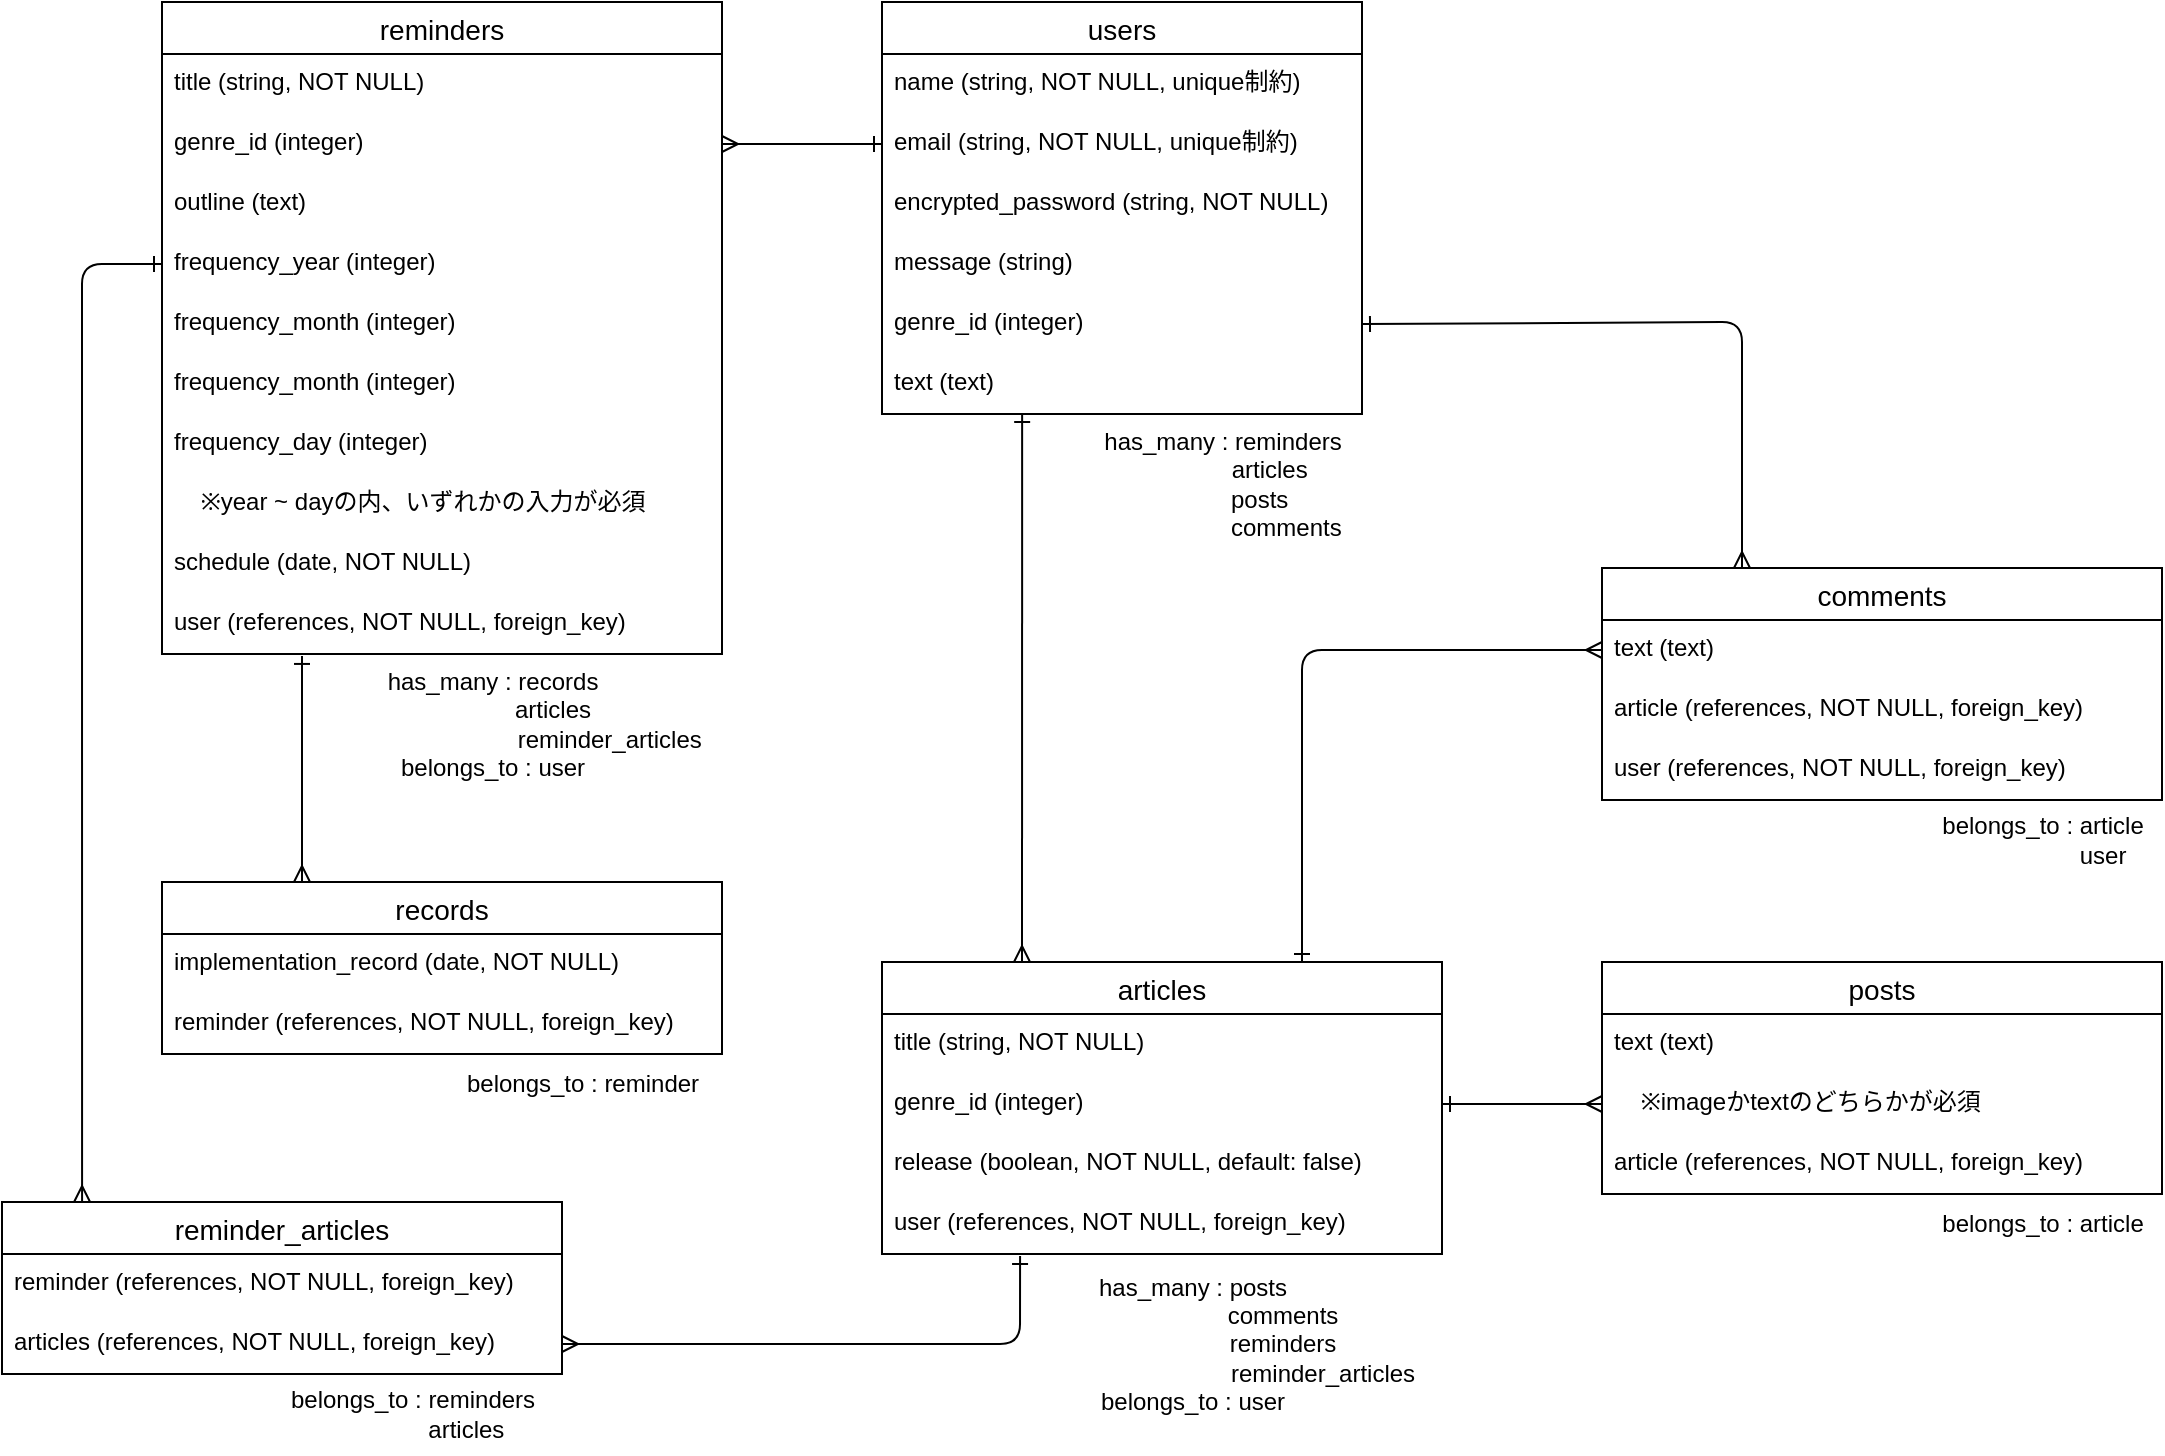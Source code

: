 <mxfile>
    <diagram id="UuWQRwbdioAtLxAUE_-z" name="ページ1">
        <mxGraphModel dx="1376" dy="787" grid="1" gridSize="10" guides="1" tooltips="1" connect="1" arrows="1" fold="1" page="1" pageScale="1" pageWidth="1169" pageHeight="1654" math="0" shadow="0">
            <root>
                <mxCell id="0"/>
                <mxCell id="1" parent="0"/>
                <mxCell id="15" value="users" style="swimlane;fontStyle=0;childLayout=stackLayout;horizontal=1;startSize=26;horizontalStack=0;resizeParent=1;resizeParentMax=0;resizeLast=0;collapsible=1;marginBottom=0;align=center;fontSize=14;" vertex="1" parent="1">
                    <mxGeometry x="480" y="40" width="240" height="206" as="geometry"/>
                </mxCell>
                <mxCell id="16" value="name (string, NOT NULL, unique制約)" style="text;strokeColor=none;fillColor=none;spacingLeft=4;spacingRight=4;overflow=hidden;rotatable=0;points=[[0,0.5],[1,0.5]];portConstraint=eastwest;fontSize=12;" vertex="1" parent="15">
                    <mxGeometry y="26" width="240" height="30" as="geometry"/>
                </mxCell>
                <mxCell id="20" value="email (string, NOT NULL, unique制約)" style="text;strokeColor=none;fillColor=none;spacingLeft=4;spacingRight=4;overflow=hidden;rotatable=0;points=[[0,0.5],[1,0.5]];portConstraint=eastwest;fontSize=12;" vertex="1" parent="15">
                    <mxGeometry y="56" width="240" height="30" as="geometry"/>
                </mxCell>
                <mxCell id="17" value="encrypted_password (string, NOT NULL)" style="text;strokeColor=none;fillColor=none;spacingLeft=4;spacingRight=4;overflow=hidden;rotatable=0;points=[[0,0.5],[1,0.5]];portConstraint=eastwest;fontSize=12;" vertex="1" parent="15">
                    <mxGeometry y="86" width="240" height="30" as="geometry"/>
                </mxCell>
                <mxCell id="21" value="message (string)" style="text;strokeColor=none;fillColor=none;spacingLeft=4;spacingRight=4;overflow=hidden;rotatable=0;points=[[0,0.5],[1,0.5]];portConstraint=eastwest;fontSize=12;" vertex="1" parent="15">
                    <mxGeometry y="116" width="240" height="30" as="geometry"/>
                </mxCell>
                <mxCell id="22" value="genre_id (integer)" style="text;strokeColor=none;fillColor=none;spacingLeft=4;spacingRight=4;overflow=hidden;rotatable=0;points=[[0,0.5],[1,0.5]];portConstraint=eastwest;fontSize=12;" vertex="1" parent="15">
                    <mxGeometry y="146" width="240" height="30" as="geometry"/>
                </mxCell>
                <mxCell id="18" value="text (text)" style="text;strokeColor=none;fillColor=none;spacingLeft=4;spacingRight=4;overflow=hidden;rotatable=0;points=[[0,0.5],[1,0.5]];portConstraint=eastwest;fontSize=12;" vertex="1" parent="15">
                    <mxGeometry y="176" width="240" height="30" as="geometry"/>
                </mxCell>
                <mxCell id="23" value="reminders" style="swimlane;fontStyle=0;childLayout=stackLayout;horizontal=1;startSize=26;horizontalStack=0;resizeParent=1;resizeParentMax=0;resizeLast=0;collapsible=1;marginBottom=0;align=center;fontSize=14;" vertex="1" parent="1">
                    <mxGeometry x="120" y="40" width="280" height="326" as="geometry"/>
                </mxCell>
                <mxCell id="24" value="title (string, NOT NULL)" style="text;strokeColor=none;fillColor=none;spacingLeft=4;spacingRight=4;overflow=hidden;rotatable=0;points=[[0,0.5],[1,0.5]];portConstraint=eastwest;fontSize=12;" vertex="1" parent="23">
                    <mxGeometry y="26" width="280" height="30" as="geometry"/>
                </mxCell>
                <mxCell id="28" value="genre_id (integer)" style="text;strokeColor=none;fillColor=none;spacingLeft=4;spacingRight=4;overflow=hidden;rotatable=0;points=[[0,0.5],[1,0.5]];portConstraint=eastwest;fontSize=12;" vertex="1" parent="23">
                    <mxGeometry y="56" width="280" height="30" as="geometry"/>
                </mxCell>
                <mxCell id="26" value="outline (text)" style="text;strokeColor=none;fillColor=none;spacingLeft=4;spacingRight=4;overflow=hidden;rotatable=0;points=[[0,0.5],[1,0.5]];portConstraint=eastwest;fontSize=12;" vertex="1" parent="23">
                    <mxGeometry y="86" width="280" height="30" as="geometry"/>
                </mxCell>
                <mxCell id="27" value="frequency_year (integer)" style="text;strokeColor=none;fillColor=none;spacingLeft=4;spacingRight=4;overflow=hidden;rotatable=0;points=[[0,0.5],[1,0.5]];portConstraint=eastwest;fontSize=12;" vertex="1" parent="23">
                    <mxGeometry y="116" width="280" height="30" as="geometry"/>
                </mxCell>
                <mxCell id="30" value="frequency_month (integer)" style="text;strokeColor=none;fillColor=none;spacingLeft=4;spacingRight=4;overflow=hidden;rotatable=0;points=[[0,0.5],[1,0.5]];portConstraint=eastwest;fontSize=12;" vertex="1" parent="23">
                    <mxGeometry y="146" width="280" height="30" as="geometry"/>
                </mxCell>
                <mxCell id="31" value="frequency_month (integer)" style="text;strokeColor=none;fillColor=none;spacingLeft=4;spacingRight=4;overflow=hidden;rotatable=0;points=[[0,0.5],[1,0.5]];portConstraint=eastwest;fontSize=12;" vertex="1" parent="23">
                    <mxGeometry y="176" width="280" height="30" as="geometry"/>
                </mxCell>
                <mxCell id="32" value="frequency_day (integer)" style="text;strokeColor=none;fillColor=none;spacingLeft=4;spacingRight=4;overflow=hidden;rotatable=0;points=[[0,0.5],[1,0.5]];portConstraint=eastwest;fontSize=12;" vertex="1" parent="23">
                    <mxGeometry y="206" width="280" height="30" as="geometry"/>
                </mxCell>
                <mxCell id="25" value="    ※year ~ dayの内、いずれかの入力が必須" style="text;strokeColor=none;fillColor=none;spacingLeft=4;spacingRight=4;overflow=hidden;rotatable=0;points=[[0,0.5],[1,0.5]];portConstraint=eastwest;fontSize=12;" vertex="1" parent="23">
                    <mxGeometry y="236" width="280" height="30" as="geometry"/>
                </mxCell>
                <mxCell id="29" value="schedule (date, NOT NULL)" style="text;strokeColor=none;fillColor=none;spacingLeft=4;spacingRight=4;overflow=hidden;rotatable=0;points=[[0,0.5],[1,0.5]];portConstraint=eastwest;fontSize=12;" vertex="1" parent="23">
                    <mxGeometry y="266" width="280" height="30" as="geometry"/>
                </mxCell>
                <mxCell id="33" value="user (references, NOT NULL, foreign_key)" style="text;strokeColor=none;fillColor=none;spacingLeft=4;spacingRight=4;overflow=hidden;rotatable=0;points=[[0,0.5],[1,0.5]];portConstraint=eastwest;fontSize=12;" vertex="1" parent="23">
                    <mxGeometry y="296" width="280" height="30" as="geometry"/>
                </mxCell>
                <mxCell id="69" style="edgeStyle=none;html=1;exitX=0.25;exitY=0;exitDx=0;exitDy=0;entryX=0.292;entryY=1.133;entryDx=0;entryDy=0;entryPerimeter=0;startArrow=ERmany;startFill=0;endArrow=ERone;endFill=0;" edge="1" parent="1" source="34">
                    <mxGeometry relative="1" as="geometry">
                        <mxPoint x="550" y="516" as="sourcePoint"/>
                        <mxPoint x="550.08" y="245.99" as="targetPoint"/>
                    </mxGeometry>
                </mxCell>
                <mxCell id="34" value="articles" style="swimlane;fontStyle=0;childLayout=stackLayout;horizontal=1;startSize=26;horizontalStack=0;resizeParent=1;resizeParentMax=0;resizeLast=0;collapsible=1;marginBottom=0;align=center;fontSize=14;" vertex="1" parent="1">
                    <mxGeometry x="480" y="520" width="280" height="146" as="geometry"/>
                </mxCell>
                <mxCell id="35" value="title (string, NOT NULL) " style="text;strokeColor=none;fillColor=none;spacingLeft=4;spacingRight=4;overflow=hidden;rotatable=0;points=[[0,0.5],[1,0.5]];portConstraint=eastwest;fontSize=12;" vertex="1" parent="34">
                    <mxGeometry y="26" width="280" height="30" as="geometry"/>
                </mxCell>
                <mxCell id="36" value="genre_id (integer)" style="text;strokeColor=none;fillColor=none;spacingLeft=4;spacingRight=4;overflow=hidden;rotatable=0;points=[[0,0.5],[1,0.5]];portConstraint=eastwest;fontSize=12;" vertex="1" parent="34">
                    <mxGeometry y="56" width="280" height="30" as="geometry"/>
                </mxCell>
                <mxCell id="37" value="release (boolean, NOT NULL, default: false)" style="text;strokeColor=none;fillColor=none;spacingLeft=4;spacingRight=4;overflow=hidden;rotatable=0;points=[[0,0.5],[1,0.5]];portConstraint=eastwest;fontSize=12;" vertex="1" parent="34">
                    <mxGeometry y="86" width="280" height="30" as="geometry"/>
                </mxCell>
                <mxCell id="38" value="user (references, NOT NULL, foreign_key)" style="text;strokeColor=none;fillColor=none;spacingLeft=4;spacingRight=4;overflow=hidden;rotatable=0;points=[[0,0.5],[1,0.5]];portConstraint=eastwest;fontSize=12;" vertex="1" parent="34">
                    <mxGeometry y="116" width="280" height="30" as="geometry"/>
                </mxCell>
                <mxCell id="80" style="edgeStyle=none;html=1;entryX=0.087;entryY=-0.029;entryDx=0;entryDy=0;entryPerimeter=0;startArrow=ERmany;startFill=0;endArrow=ERone;endFill=0;exitX=0.25;exitY=0;exitDx=0;exitDy=0;" edge="1" parent="1" source="40">
                    <mxGeometry relative="1" as="geometry">
                        <mxPoint x="190" y="470" as="sourcePoint"/>
                        <mxPoint x="190.01" y="366.97" as="targetPoint"/>
                    </mxGeometry>
                </mxCell>
                <mxCell id="40" value="records" style="swimlane;fontStyle=0;childLayout=stackLayout;horizontal=1;startSize=26;horizontalStack=0;resizeParent=1;resizeParentMax=0;resizeLast=0;collapsible=1;marginBottom=0;align=center;fontSize=14;" vertex="1" parent="1">
                    <mxGeometry x="120" y="480" width="280" height="86" as="geometry"/>
                </mxCell>
                <mxCell id="41" value="implementation_record (date, NOT NULL)" style="text;strokeColor=none;fillColor=none;spacingLeft=4;spacingRight=4;overflow=hidden;rotatable=0;points=[[0,0.5],[1,0.5]];portConstraint=eastwest;fontSize=12;" vertex="1" parent="40">
                    <mxGeometry y="26" width="280" height="30" as="geometry"/>
                </mxCell>
                <mxCell id="42" value="reminder (references, NOT NULL, foreign_key)" style="text;strokeColor=none;fillColor=none;spacingLeft=4;spacingRight=4;overflow=hidden;rotatable=0;points=[[0,0.5],[1,0.5]];portConstraint=eastwest;fontSize=12;" vertex="1" parent="40">
                    <mxGeometry y="56" width="280" height="30" as="geometry"/>
                </mxCell>
                <mxCell id="46" value="posts" style="swimlane;fontStyle=0;childLayout=stackLayout;horizontal=1;startSize=26;horizontalStack=0;resizeParent=1;resizeParentMax=0;resizeLast=0;collapsible=1;marginBottom=0;align=center;fontSize=14;" vertex="1" parent="1">
                    <mxGeometry x="840" y="520" width="280" height="116" as="geometry"/>
                </mxCell>
                <mxCell id="47" value="text (text)" style="text;strokeColor=none;fillColor=none;spacingLeft=4;spacingRight=4;overflow=hidden;rotatable=0;points=[[0,0.5],[1,0.5]];portConstraint=eastwest;fontSize=12;" vertex="1" parent="46">
                    <mxGeometry y="26" width="280" height="30" as="geometry"/>
                </mxCell>
                <mxCell id="49" value="    ※imageかtextのどちらかが必須" style="text;strokeColor=none;fillColor=none;spacingLeft=4;spacingRight=4;overflow=hidden;rotatable=0;points=[[0,0.5],[1,0.5]];portConstraint=eastwest;fontSize=12;" vertex="1" parent="46">
                    <mxGeometry y="56" width="280" height="30" as="geometry"/>
                </mxCell>
                <mxCell id="50" value="article (references, NOT NULL, foreign_key)" style="text;strokeColor=none;fillColor=none;spacingLeft=4;spacingRight=4;overflow=hidden;rotatable=0;points=[[0,0.5],[1,0.5]];portConstraint=eastwest;fontSize=12;" vertex="1" parent="46">
                    <mxGeometry y="86" width="280" height="30" as="geometry"/>
                </mxCell>
                <mxCell id="51" value="comments" style="swimlane;fontStyle=0;childLayout=stackLayout;horizontal=1;startSize=26;horizontalStack=0;resizeParent=1;resizeParentMax=0;resizeLast=0;collapsible=1;marginBottom=0;align=center;fontSize=14;" vertex="1" parent="1">
                    <mxGeometry x="840" y="323" width="280" height="116" as="geometry"/>
                </mxCell>
                <mxCell id="52" value="text (text)" style="text;strokeColor=none;fillColor=none;spacingLeft=4;spacingRight=4;overflow=hidden;rotatable=0;points=[[0,0.5],[1,0.5]];portConstraint=eastwest;fontSize=12;" vertex="1" parent="51">
                    <mxGeometry y="26" width="280" height="30" as="geometry"/>
                </mxCell>
                <mxCell id="54" value="article (references, NOT NULL, foreign_key)" style="text;strokeColor=none;fillColor=none;spacingLeft=4;spacingRight=4;overflow=hidden;rotatable=0;points=[[0,0.5],[1,0.5]];portConstraint=eastwest;fontSize=12;" vertex="1" parent="51">
                    <mxGeometry y="56" width="280" height="30" as="geometry"/>
                </mxCell>
                <mxCell id="55" value="user (references, NOT NULL, foreign_key)" style="text;strokeColor=none;fillColor=none;spacingLeft=4;spacingRight=4;overflow=hidden;rotatable=0;points=[[0,0.5],[1,0.5]];portConstraint=eastwest;fontSize=12;" vertex="1" parent="51">
                    <mxGeometry y="86" width="280" height="30" as="geometry"/>
                </mxCell>
                <mxCell id="79" style="edgeStyle=none;html=1;exitX=0.143;exitY=0;exitDx=0;exitDy=0;entryX=0;entryY=0.5;entryDx=0;entryDy=0;startArrow=ERmany;startFill=0;endArrow=ERone;endFill=0;exitPerimeter=0;" edge="1" parent="1" source="56" target="27">
                    <mxGeometry relative="1" as="geometry">
                        <Array as="points">
                            <mxPoint x="80" y="171"/>
                        </Array>
                    </mxGeometry>
                </mxCell>
                <mxCell id="56" value="reminder_articles" style="swimlane;fontStyle=0;childLayout=stackLayout;horizontal=1;startSize=26;horizontalStack=0;resizeParent=1;resizeParentMax=0;resizeLast=0;collapsible=1;marginBottom=0;align=center;fontSize=14;" vertex="1" parent="1">
                    <mxGeometry x="40" y="640" width="280" height="86" as="geometry"/>
                </mxCell>
                <mxCell id="58" value="reminder (references, NOT NULL, foreign_key)" style="text;strokeColor=none;fillColor=none;spacingLeft=4;spacingRight=4;overflow=hidden;rotatable=0;points=[[0,0.5],[1,0.5]];portConstraint=eastwest;fontSize=12;" vertex="1" parent="56">
                    <mxGeometry y="26" width="280" height="30" as="geometry"/>
                </mxCell>
                <mxCell id="59" value="articles (references, NOT NULL, foreign_key)" style="text;strokeColor=none;fillColor=none;spacingLeft=4;spacingRight=4;overflow=hidden;rotatable=0;points=[[0,0.5],[1,0.5]];portConstraint=eastwest;fontSize=12;" vertex="1" parent="56">
                    <mxGeometry y="56" width="280" height="30" as="geometry"/>
                </mxCell>
                <mxCell id="60" value="has_many : reminders&lt;br&gt;&amp;nbsp; &amp;nbsp; &amp;nbsp; &amp;nbsp; &amp;nbsp; &amp;nbsp; &amp;nbsp; articles&lt;br&gt;&amp;nbsp; &amp;nbsp; &amp;nbsp; &amp;nbsp; &amp;nbsp; &amp;nbsp;posts&lt;br&gt;&amp;nbsp; &amp;nbsp; &amp;nbsp; &amp;nbsp; &amp;nbsp; &amp;nbsp; &amp;nbsp; &amp;nbsp; &amp;nbsp; &amp;nbsp;comments" style="text;html=1;align=center;verticalAlign=middle;resizable=0;points=[];autosize=1;strokeColor=none;fillColor=none;" vertex="1" parent="1">
                    <mxGeometry x="580" y="246" width="140" height="70" as="geometry"/>
                </mxCell>
                <mxCell id="61" value="has_many : records&lt;br&gt;&amp;nbsp; &amp;nbsp; &amp;nbsp; &amp;nbsp; &amp;nbsp; &amp;nbsp; &amp;nbsp; &amp;nbsp; &amp;nbsp; articles&lt;br&gt;&amp;nbsp; &amp;nbsp; &amp;nbsp; &amp;nbsp; &amp;nbsp; &amp;nbsp; &amp;nbsp; &amp;nbsp; &amp;nbsp; &amp;nbsp; &amp;nbsp; &amp;nbsp; &amp;nbsp; &amp;nbsp; &amp;nbsp; &amp;nbsp; &amp;nbsp; &amp;nbsp;reminder_articles&lt;br&gt;belongs_to : user" style="text;html=1;align=center;verticalAlign=middle;resizable=0;points=[];autosize=1;strokeColor=none;fillColor=none;" vertex="1" parent="1">
                    <mxGeometry x="170" y="366" width="230" height="70" as="geometry"/>
                </mxCell>
                <mxCell id="62" value="belongs_to : reminders&lt;br&gt;&lt;span style=&quot;white-space: pre;&quot;&gt;&#9;&lt;/span&gt;&lt;span style=&quot;white-space: pre;&quot;&gt;&#9;&lt;/span&gt;articles" style="text;html=1;align=center;verticalAlign=middle;resizable=0;points=[];autosize=1;strokeColor=none;fillColor=none;" vertex="1" parent="1">
                    <mxGeometry x="170" y="726" width="150" height="40" as="geometry"/>
                </mxCell>
                <mxCell id="63" value="has_many : posts&lt;br&gt;&lt;span style=&quot;white-space: pre;&quot;&gt;&#9;&lt;/span&gt;&lt;span style=&quot;white-space: pre;&quot;&gt;&#9;&lt;/span&gt;&lt;span style=&quot;white-space: pre;&quot;&gt;&#9;&lt;/span&gt;&amp;nbsp; &amp;nbsp;comments&lt;br&gt;&lt;span style=&quot;white-space: pre;&quot;&gt;&#9;&lt;/span&gt;&lt;span style=&quot;white-space: pre;&quot;&gt;&#9;&lt;/span&gt;&lt;span style=&quot;white-space: pre;&quot;&gt;&#9;&lt;/span&gt;&amp;nbsp; &amp;nbsp;reminders&lt;br&gt;&lt;span style=&quot;white-space: pre;&quot;&gt;&#9;&lt;/span&gt;&lt;span style=&quot;white-space: pre;&quot;&gt;&#9;&lt;/span&gt;&lt;span style=&quot;white-space: pre;&quot;&gt;&#9;&lt;/span&gt;&lt;span style=&quot;white-space: pre;&quot;&gt;&#9;&lt;/span&gt;&amp;nbsp; &amp;nbsp; &amp;nbsp; &amp;nbsp;reminder_articles&lt;br&gt;belongs_to : user" style="text;html=1;align=center;verticalAlign=middle;resizable=0;points=[];autosize=1;strokeColor=none;fillColor=none;" vertex="1" parent="1">
                    <mxGeometry x="510" y="666" width="250" height="90" as="geometry"/>
                </mxCell>
                <mxCell id="64" value="belongs_to : reminder" style="text;html=1;align=center;verticalAlign=middle;resizable=0;points=[];autosize=1;strokeColor=none;fillColor=none;" vertex="1" parent="1">
                    <mxGeometry x="260" y="566" width="140" height="30" as="geometry"/>
                </mxCell>
                <mxCell id="65" value="belongs_to : article" style="text;html=1;align=center;verticalAlign=middle;resizable=0;points=[];autosize=1;strokeColor=none;fillColor=none;" vertex="1" parent="1">
                    <mxGeometry x="1000" y="636" width="120" height="30" as="geometry"/>
                </mxCell>
                <mxCell id="66" value="belongs_to : article&lt;br&gt;&lt;span style=&quot;white-space: pre;&quot;&gt;&#9;&lt;/span&gt;&lt;span style=&quot;white-space: pre;&quot;&gt;&#9;&lt;/span&gt;&amp;nbsp; user" style="text;html=1;align=center;verticalAlign=middle;resizable=0;points=[];autosize=1;strokeColor=none;fillColor=none;" vertex="1" parent="1">
                    <mxGeometry x="1000" y="439" width="120" height="40" as="geometry"/>
                </mxCell>
                <mxCell id="70" style="edgeStyle=none;html=1;exitX=0;exitY=0.5;exitDx=0;exitDy=0;startArrow=ERone;startFill=0;endArrow=ERmany;endFill=0;" edge="1" parent="1" source="20" target="28">
                    <mxGeometry relative="1" as="geometry"/>
                </mxCell>
                <mxCell id="71" style="edgeStyle=none;html=1;exitX=1;exitY=0.5;exitDx=0;exitDy=0;entryX=0.25;entryY=0;entryDx=0;entryDy=0;startArrow=ERone;startFill=0;endArrow=ERmany;endFill=0;" edge="1" parent="1" source="22" target="51">
                    <mxGeometry relative="1" as="geometry">
                        <Array as="points">
                            <mxPoint x="910" y="200"/>
                        </Array>
                    </mxGeometry>
                </mxCell>
                <mxCell id="72" style="edgeStyle=none;html=1;exitX=0;exitY=0.5;exitDx=0;exitDy=0;entryX=0.75;entryY=0;entryDx=0;entryDy=0;startArrow=ERmany;startFill=0;endArrow=ERone;endFill=0;" edge="1" parent="1" source="52" target="34">
                    <mxGeometry relative="1" as="geometry">
                        <Array as="points">
                            <mxPoint x="690" y="364"/>
                        </Array>
                    </mxGeometry>
                </mxCell>
                <mxCell id="73" style="edgeStyle=none;html=1;exitX=1;exitY=0.5;exitDx=0;exitDy=0;entryX=0;entryY=0.5;entryDx=0;entryDy=0;startArrow=ERone;startFill=0;endArrow=ERmany;endFill=0;" edge="1" parent="1" source="36" target="49">
                    <mxGeometry relative="1" as="geometry"/>
                </mxCell>
                <mxCell id="76" style="edgeStyle=none;html=1;startArrow=ERmany;startFill=0;endArrow=ERone;endFill=0;entryX=0.293;entryY=1.033;entryDx=0;entryDy=0;entryPerimeter=0;exitX=1;exitY=0.5;exitDx=0;exitDy=0;" edge="1" parent="1" source="59">
                    <mxGeometry relative="1" as="geometry">
                        <mxPoint x="549.04" y="666.99" as="targetPoint"/>
                        <mxPoint x="360" y="710" as="sourcePoint"/>
                        <Array as="points">
                            <mxPoint x="549" y="711"/>
                        </Array>
                    </mxGeometry>
                </mxCell>
            </root>
        </mxGraphModel>
    </diagram>
</mxfile>